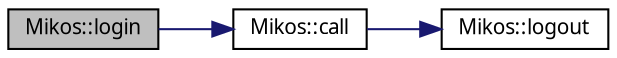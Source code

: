digraph G
{
  edge [fontname="FreeSans.ttf",fontsize=10,labelfontname="FreeSans.ttf",labelfontsize=10];
  node [fontname="FreeSans.ttf",fontsize=10,shape=record];
  rankdir=LR;
  Node1 [label="Mikos::login",height=0.2,width=0.4,color="black", fillcolor="grey75", style="filled" fontcolor="black"];
  Node1 -> Node2 [color="midnightblue",fontsize=10,style="solid"];
  Node2 [label="Mikos::call",height=0.2,width=0.4,color="black", fillcolor="white", style="filled",URL="$class_mikos.html#a23685bf95bd7af11c0a0a2f6f1d2159"];
  Node2 -> Node3 [color="midnightblue",fontsize=10,style="solid"];
  Node3 [label="Mikos::logout",height=0.2,width=0.4,color="black", fillcolor="white", style="filled",URL="$class_mikos.html#19b0af84462a7a9acabffdc9d7894b2b"];
}
